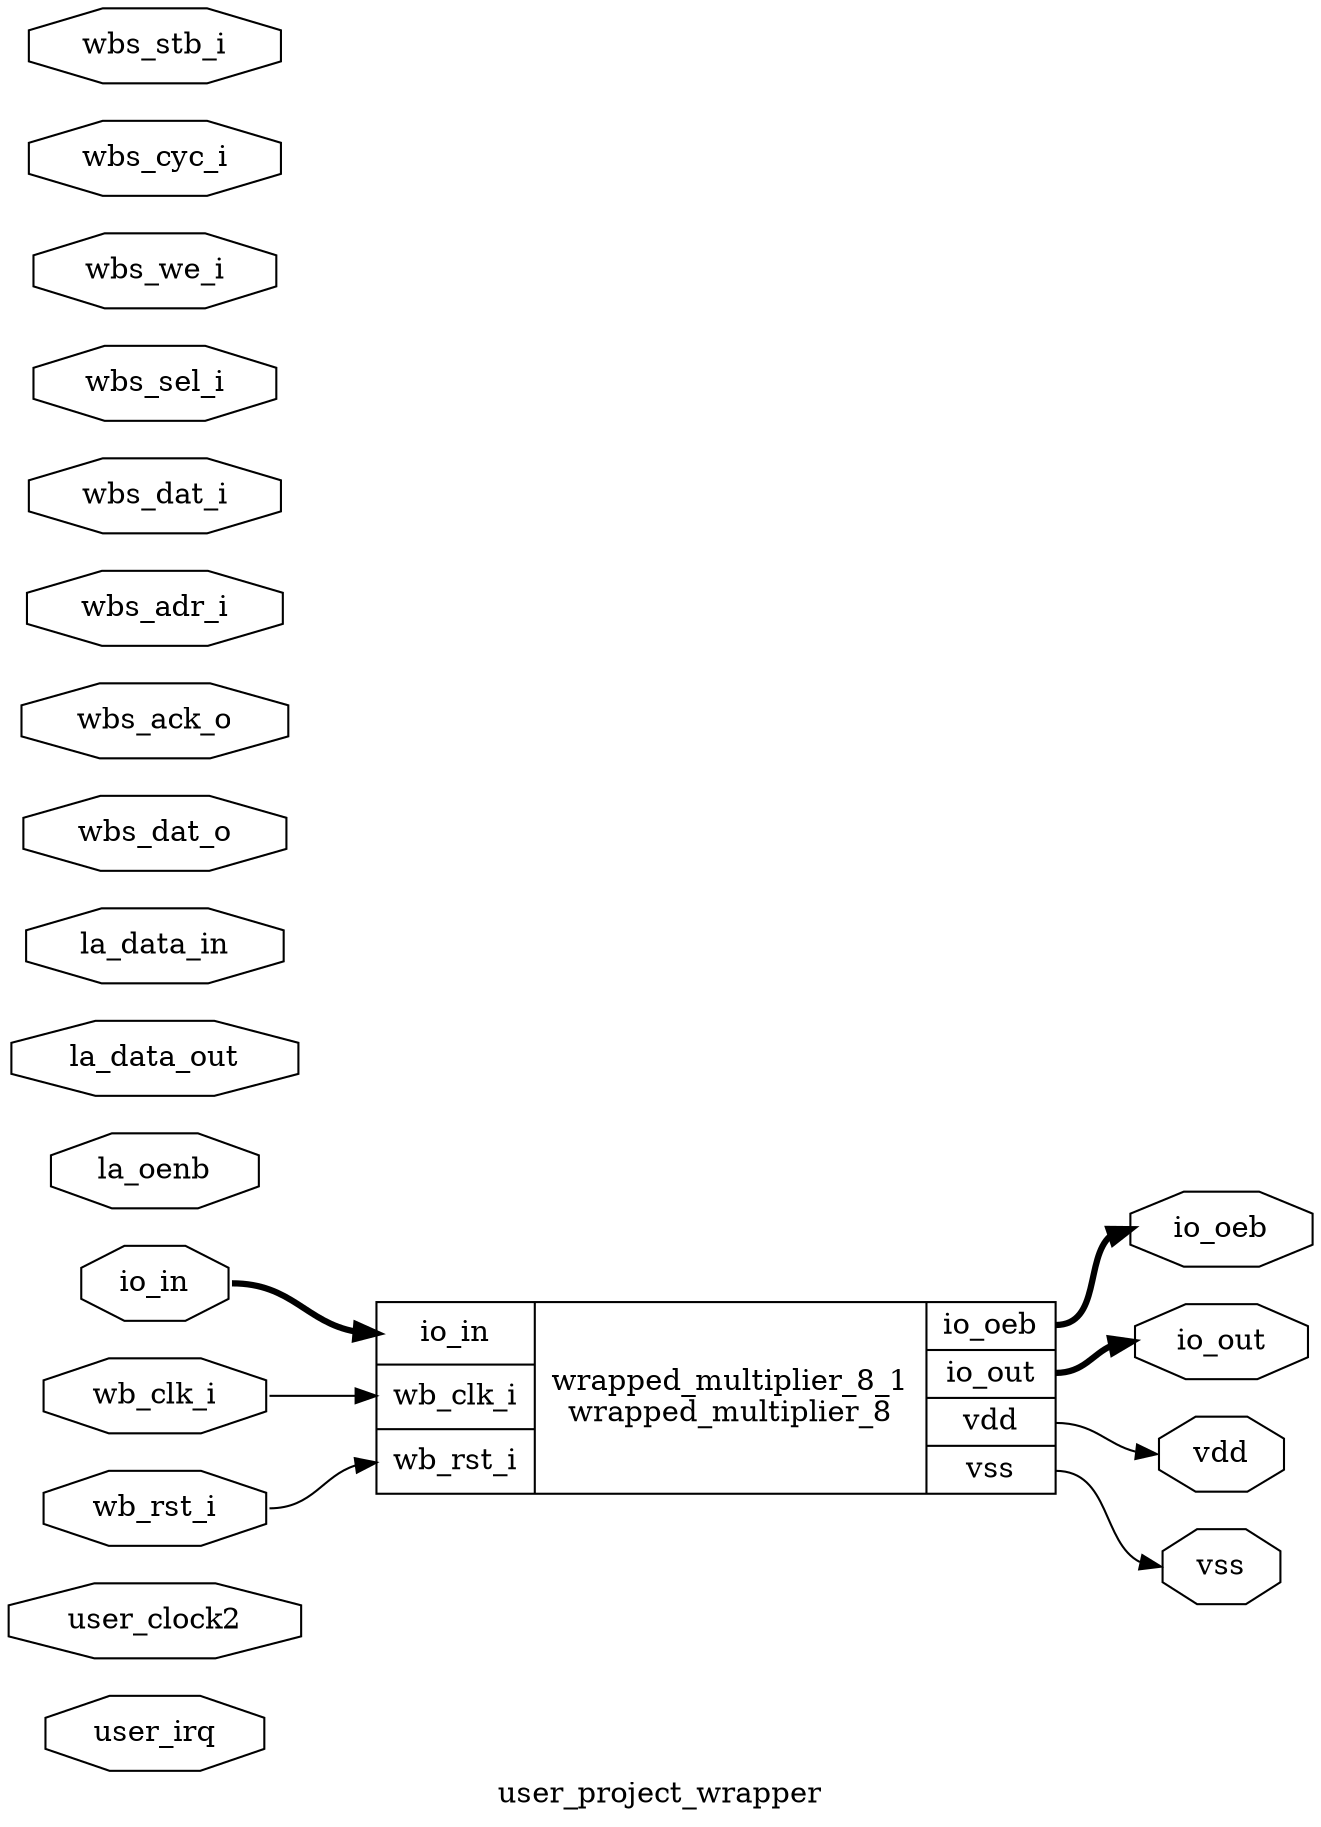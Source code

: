 digraph "user_project_wrapper" {
label="user_project_wrapper";
rankdir="LR";
remincross=true;
n1 [ shape=octagon, label="user_irq", color="black", fontcolor="black" ];
n2 [ shape=octagon, label="user_clock2", color="black", fontcolor="black" ];
n3 [ shape=octagon, label="io_oeb", color="black", fontcolor="black" ];
n4 [ shape=octagon, label="io_out", color="black", fontcolor="black" ];
n5 [ shape=octagon, label="io_in", color="black", fontcolor="black" ];
n6 [ shape=octagon, label="la_oenb", color="black", fontcolor="black" ];
n7 [ shape=octagon, label="la_data_out", color="black", fontcolor="black" ];
n8 [ shape=octagon, label="la_data_in", color="black", fontcolor="black" ];
n9 [ shape=octagon, label="wbs_dat_o", color="black", fontcolor="black" ];
n10 [ shape=octagon, label="wbs_ack_o", color="black", fontcolor="black" ];
n11 [ shape=octagon, label="wbs_adr_i", color="black", fontcolor="black" ];
n12 [ shape=octagon, label="wbs_dat_i", color="black", fontcolor="black" ];
n13 [ shape=octagon, label="wbs_sel_i", color="black", fontcolor="black" ];
n14 [ shape=octagon, label="wbs_we_i", color="black", fontcolor="black" ];
n15 [ shape=octagon, label="wbs_cyc_i", color="black", fontcolor="black" ];
n16 [ shape=octagon, label="wbs_stb_i", color="black", fontcolor="black" ];
n17 [ shape=octagon, label="wb_rst_i", color="black", fontcolor="black" ];
n18 [ shape=octagon, label="wb_clk_i", color="black", fontcolor="black" ];
n19 [ shape=octagon, label="vss", color="black", fontcolor="black" ];
n20 [ shape=octagon, label="vdd", color="black", fontcolor="black" ];
c21 [ shape=record, label="{{<p5> io_in|<p18> wb_clk_i|<p17> wb_rst_i}|wrapped_multiplier_8_1\nwrapped_multiplier_8|{<p3> io_oeb|<p4> io_out|<p20> vdd|<p19> vss}}" ];
n17:e -> c21:p17:w [color="black", label=""];
n18:e -> c21:p18:w [color="black", label=""];
c21:p19:e -> n19:w [color="black", label=""];
c21:p20:e -> n20:w [color="black", label=""];
c21:p3:e -> n3:w [color="black", style="setlinewidth(3)", label=""];
c21:p4:e -> n4:w [color="black", style="setlinewidth(3)", label=""];
n5:e -> c21:p5:w [color="black", style="setlinewidth(3)", label=""];
}
